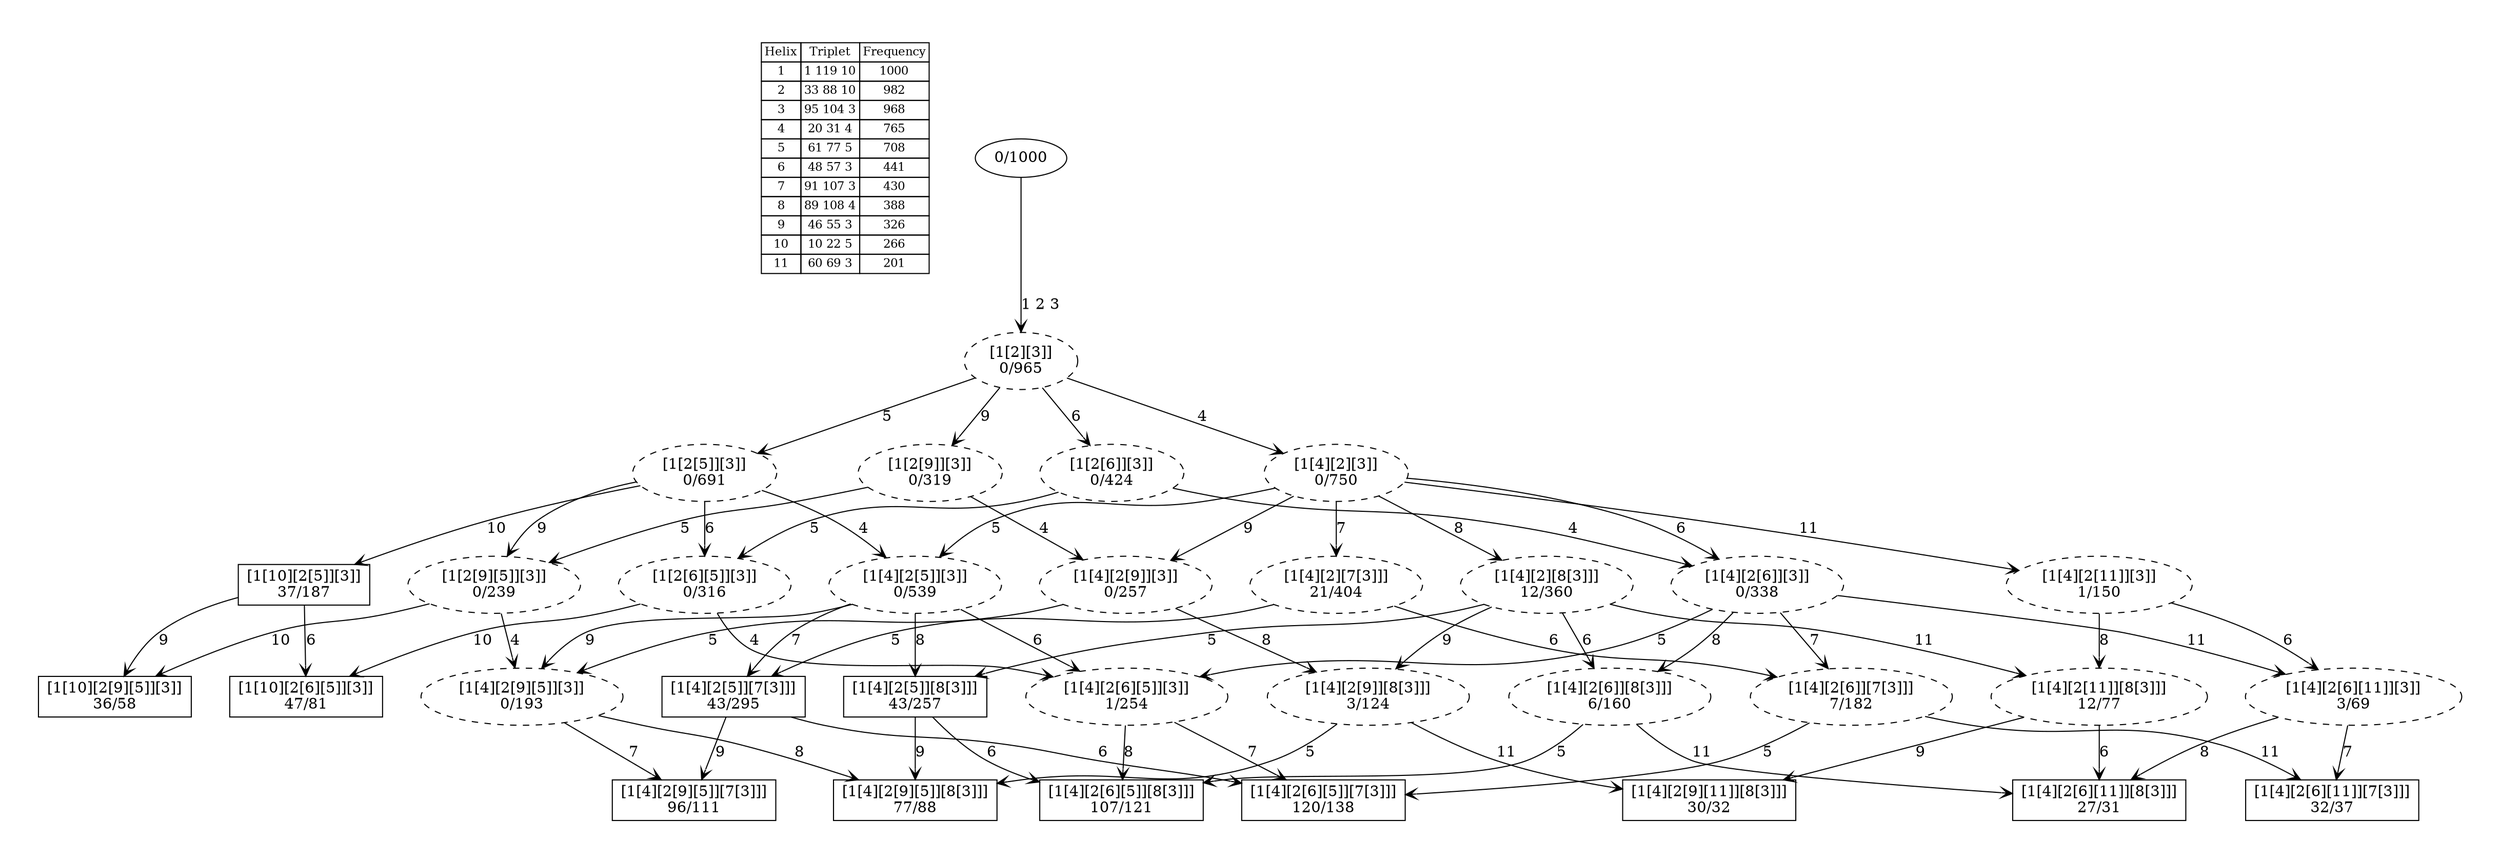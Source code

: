 digraph G {
	pad = 0.5;
	nodesep = 0.5;
"legend" [label = < <table border="0" cellborder="1" cellspacing="0"><tr><td>Helix</td><td>Triplet</td><td>Frequency</td></tr>
<tr><td>1</td><td>1 119 10</td><td>1000</td></tr>
<tr><td>2</td><td>33 88 10</td><td>982</td></tr>
<tr><td>3</td><td>95 104 3</td><td>968</td></tr>
<tr><td>4</td><td>20 31 4</td><td>765</td></tr>
<tr><td>5</td><td>61 77 5</td><td>708</td></tr>
<tr><td>6</td><td>48 57 3</td><td>441</td></tr>
<tr><td>7</td><td>91 107 3</td><td>430</td></tr>
<tr><td>8</td><td>89 108 4</td><td>388</td></tr>
<tr><td>9</td><td>46 55 3</td><td>326</td></tr>
<tr><td>10</td><td>10 22 5</td><td>266</td></tr>
<tr><td>11</td><td>60 69 3</td><td>201</td></tr>
</table>>, shape = plaintext, fontsize=11];
"1 2 3 4 5 6 7 " [shape = box];"1 2 3 4 5 6 8 " [shape = box];"1 2 3 4 5 7 9 " [shape = box];"1 2 3 4 5 8 9 " [shape = box];"1 2 3 5 6 10 " [shape = box];"1 2 3 4 5 7 " [shape = box];"1 2 3 4 5 8 " [shape = box];"1 2 3 5 10 " [shape = box];"1 2 3 5 9 10 " [shape = box];"1 2 3 4 6 7 11 " [shape = box];"1 2 3 4 8 9 11 " [shape = box];"1 2 3 4 6 8 11 " [shape = box];"1 2 3 4 5 6 " [style = dashed];
"1 2 3 4 5 " [style = dashed];
"1 2 3 5 6 " [style = dashed];
"1 2 3 5 " [style = dashed];
"1 2 3 4 6 7 " [style = dashed];
"1 2 3 4 " [style = dashed];
"1 2 3 4 6 " [style = dashed];
"1 2 3 4 8 " [style = dashed];
"1 2 3 4 6 8 " [style = dashed];
"1 2 3 4 5 9 " [style = dashed];
"1 2 3 5 9 " [style = dashed];
"1 2 3 4 7 " [style = dashed];
"1 2 3 4 9 " [style = dashed];
"1 2 3 4 8 9 " [style = dashed];
"1 2 3 6 " [style = dashed];
"1 2 3 " [style = dashed];
"1 2 3 9 " [style = dashed];
"1 2 3 4 11 " [style = dashed];
"1 2 3 4 6 11 " [style = dashed];
"1 2 3 4 8 11 " [style = dashed];
"1 2 3 4 5 6 7 " [label = "[1[4][2[6][5]][7[3]]]\n120/138"];
"1 2 3 4 5 6 8 " [label = "[1[4][2[6][5]][8[3]]]\n107/121"];
"1 2 3 4 5 7 9 " [label = "[1[4][2[9][5]][7[3]]]\n96/111"];
"1 2 3 4 5 8 9 " [label = "[1[4][2[9][5]][8[3]]]\n77/88"];
"1 2 3 5 6 10 " [label = "[1[10][2[6][5]][3]]\n47/81"];
"1 2 3 4 5 7 " [label = "[1[4][2[5]][7[3]]]\n43/295"];
"1 2 3 4 5 8 " [label = "[1[4][2[5]][8[3]]]\n43/257"];
"1 2 3 5 10 " [label = "[1[10][2[5]][3]]\n37/187"];
"1 2 3 5 9 10 " [label = "[1[10][2[9][5]][3]]\n36/58"];
"1 2 3 4 6 7 11 " [label = "[1[4][2[6][11]][7[3]]]\n32/37"];
"1 2 3 4 8 9 11 " [label = "[1[4][2[9][11]][8[3]]]\n30/32"];
"1 2 3 4 6 8 11 " [label = "[1[4][2[6][11]][8[3]]]\n27/31"];
"1 2 3 4 5 6 " [label = "[1[4][2[6][5]][3]]\n1/254"];
"1 2 3 4 5 " [label = "[1[4][2[5]][3]]\n0/539"];
"1 2 3 5 6 " [label = "[1[2[6][5]][3]]\n0/316"];
"1 2 3 5 " [label = "[1[2[5]][3]]\n0/691"];
"1 2 3 4 6 7 " [label = "[1[4][2[6]][7[3]]]\n7/182"];
"1 2 3 4 " [label = "[1[4][2][3]]\n0/750"];
"1 2 3 4 6 " [label = "[1[4][2[6]][3]]\n0/338"];
"1 2 3 4 8 " [label = "[1[4][2][8[3]]]\n12/360"];
"1 2 3 4 6 8 " [label = "[1[4][2[6]][8[3]]]\n6/160"];
"1 2 3 4 5 9 " [label = "[1[4][2[9][5]][3]]\n0/193"];
"1 2 3 5 9 " [label = "[1[2[9][5]][3]]\n0/239"];
"1 2 3 4 7 " [label = "[1[4][2][7[3]]]\n21/404"];
"1 2 3 4 9 " [label = "[1[4][2[9]][3]]\n0/257"];
"1 2 3 4 8 9 " [label = "[1[4][2[9]][8[3]]]\n3/124"];
"1 2 3 6 " [label = "[1[2[6]][3]]\n0/424"];
"1 2 3 " [label = "[1[2][3]]\n0/965"];
"1 2 3 9 " [label = "[1[2[9]][3]]\n0/319"];
"1 2 3 4 11 " [label = "[1[4][2[11]][3]]\n1/150"];
"1 2 3 4 6 11 " [label = "[1[4][2[6][11]][3]]\n3/69"];
"1 2 3 4 8 11 " [label = "[1[4][2[11]][8[3]]]\n12/77"];
" " [label = "0/1000"];
"1 2 3 4 5 7 " -> "1 2 3 4 5 6 7 " [label = "6 ", arrowhead = vee];
"1 2 3 4 5 7 " -> "1 2 3 4 5 7 9 " [label = "9 ", arrowhead = vee];
"1 2 3 4 5 8 " -> "1 2 3 4 5 6 8 " [label = "6 ", arrowhead = vee];
"1 2 3 4 5 8 " -> "1 2 3 4 5 8 9 " [label = "9 ", arrowhead = vee];
"1 2 3 5 10 " -> "1 2 3 5 6 10 " [label = "6 ", arrowhead = vee];
"1 2 3 5 10 " -> "1 2 3 5 9 10 " [label = "9 ", arrowhead = vee];
"1 2 3 4 5 6 " -> "1 2 3 4 5 6 7 " [label = "7 ", arrowhead = vee];
"1 2 3 4 5 6 " -> "1 2 3 4 5 6 8 " [label = "8 ", arrowhead = vee];
"1 2 3 4 5 " -> "1 2 3 4 5 6 " [label = "6 ", arrowhead = vee];
"1 2 3 4 5 " -> "1 2 3 4 5 9 " [label = "9 ", arrowhead = vee];
"1 2 3 4 5 " -> "1 2 3 4 5 7 " [label = "7 ", arrowhead = vee];
"1 2 3 4 5 " -> "1 2 3 4 5 8 " [label = "8 ", arrowhead = vee];
"1 2 3 5 6 " -> "1 2 3 5 6 10 " [label = "10 ", arrowhead = vee];
"1 2 3 5 6 " -> "1 2 3 4 5 6 " [label = "4 ", arrowhead = vee];
"1 2 3 5 " -> "1 2 3 5 10 " [label = "10 ", arrowhead = vee];
"1 2 3 5 " -> "1 2 3 4 5 " [label = "4 ", arrowhead = vee];
"1 2 3 5 " -> "1 2 3 5 6 " [label = "6 ", arrowhead = vee];
"1 2 3 5 " -> "1 2 3 5 9 " [label = "9 ", arrowhead = vee];
"1 2 3 4 6 7 " -> "1 2 3 4 5 6 7 " [label = "5 ", arrowhead = vee];
"1 2 3 4 6 7 " -> "1 2 3 4 6 7 11 " [label = "11 ", arrowhead = vee];
"1 2 3 4 " -> "1 2 3 4 5 " [label = "5 ", arrowhead = vee];
"1 2 3 4 " -> "1 2 3 4 6 " [label = "6 ", arrowhead = vee];
"1 2 3 4 " -> "1 2 3 4 8 " [label = "8 ", arrowhead = vee];
"1 2 3 4 " -> "1 2 3 4 7 " [label = "7 ", arrowhead = vee];
"1 2 3 4 " -> "1 2 3 4 9 " [label = "9 ", arrowhead = vee];
"1 2 3 4 " -> "1 2 3 4 11 " [label = "11 ", arrowhead = vee];
"1 2 3 4 6 " -> "1 2 3 4 5 6 " [label = "5 ", arrowhead = vee];
"1 2 3 4 6 " -> "1 2 3 4 6 7 " [label = "7 ", arrowhead = vee];
"1 2 3 4 6 " -> "1 2 3 4 6 8 " [label = "8 ", arrowhead = vee];
"1 2 3 4 6 " -> "1 2 3 4 6 11 " [label = "11 ", arrowhead = vee];
"1 2 3 4 8 " -> "1 2 3 4 6 8 " [label = "6 ", arrowhead = vee];
"1 2 3 4 8 " -> "1 2 3 4 8 9 " [label = "9 ", arrowhead = vee];
"1 2 3 4 8 " -> "1 2 3 4 8 11 " [label = "11 ", arrowhead = vee];
"1 2 3 4 8 " -> "1 2 3 4 5 8 " [label = "5 ", arrowhead = vee];
"1 2 3 4 6 8 " -> "1 2 3 4 5 6 8 " [label = "5 ", arrowhead = vee];
"1 2 3 4 6 8 " -> "1 2 3 4 6 8 11 " [label = "11 ", arrowhead = vee];
"1 2 3 4 5 9 " -> "1 2 3 4 5 7 9 " [label = "7 ", arrowhead = vee];
"1 2 3 4 5 9 " -> "1 2 3 4 5 8 9 " [label = "8 ", arrowhead = vee];
"1 2 3 5 9 " -> "1 2 3 5 9 10 " [label = "10 ", arrowhead = vee];
"1 2 3 5 9 " -> "1 2 3 4 5 9 " [label = "4 ", arrowhead = vee];
"1 2 3 4 7 " -> "1 2 3 4 6 7 " [label = "6 ", arrowhead = vee];
"1 2 3 4 7 " -> "1 2 3 4 5 7 " [label = "5 ", arrowhead = vee];
"1 2 3 4 9 " -> "1 2 3 4 5 9 " [label = "5 ", arrowhead = vee];
"1 2 3 4 9 " -> "1 2 3 4 8 9 " [label = "8 ", arrowhead = vee];
"1 2 3 4 8 9 " -> "1 2 3 4 5 8 9 " [label = "5 ", arrowhead = vee];
"1 2 3 4 8 9 " -> "1 2 3 4 8 9 11 " [label = "11 ", arrowhead = vee];
"1 2 3 6 " -> "1 2 3 5 6 " [label = "5 ", arrowhead = vee];
"1 2 3 6 " -> "1 2 3 4 6 " [label = "4 ", arrowhead = vee];
"1 2 3 " -> "1 2 3 5 " [label = "5 ", arrowhead = vee];
"1 2 3 " -> "1 2 3 4 " [label = "4 ", arrowhead = vee];
"1 2 3 " -> "1 2 3 6 " [label = "6 ", arrowhead = vee];
"1 2 3 " -> "1 2 3 9 " [label = "9 ", arrowhead = vee];
"1 2 3 9 " -> "1 2 3 5 9 " [label = "5 ", arrowhead = vee];
"1 2 3 9 " -> "1 2 3 4 9 " [label = "4 ", arrowhead = vee];
"1 2 3 4 11 " -> "1 2 3 4 6 11 " [label = "6 ", arrowhead = vee];
"1 2 3 4 11 " -> "1 2 3 4 8 11 " [label = "8 ", arrowhead = vee];
"1 2 3 4 6 11 " -> "1 2 3 4 6 7 11 " [label = "7 ", arrowhead = vee];
"1 2 3 4 6 11 " -> "1 2 3 4 6 8 11 " [label = "8 ", arrowhead = vee];
"1 2 3 4 8 11 " -> "1 2 3 4 8 9 11 " [label = "9 ", arrowhead = vee];
"1 2 3 4 8 11 " -> "1 2 3 4 6 8 11 " [label = "6 ", arrowhead = vee];
" " -> "1 2 3 " [label = "1 2 3 ", arrowhead = vee];
}